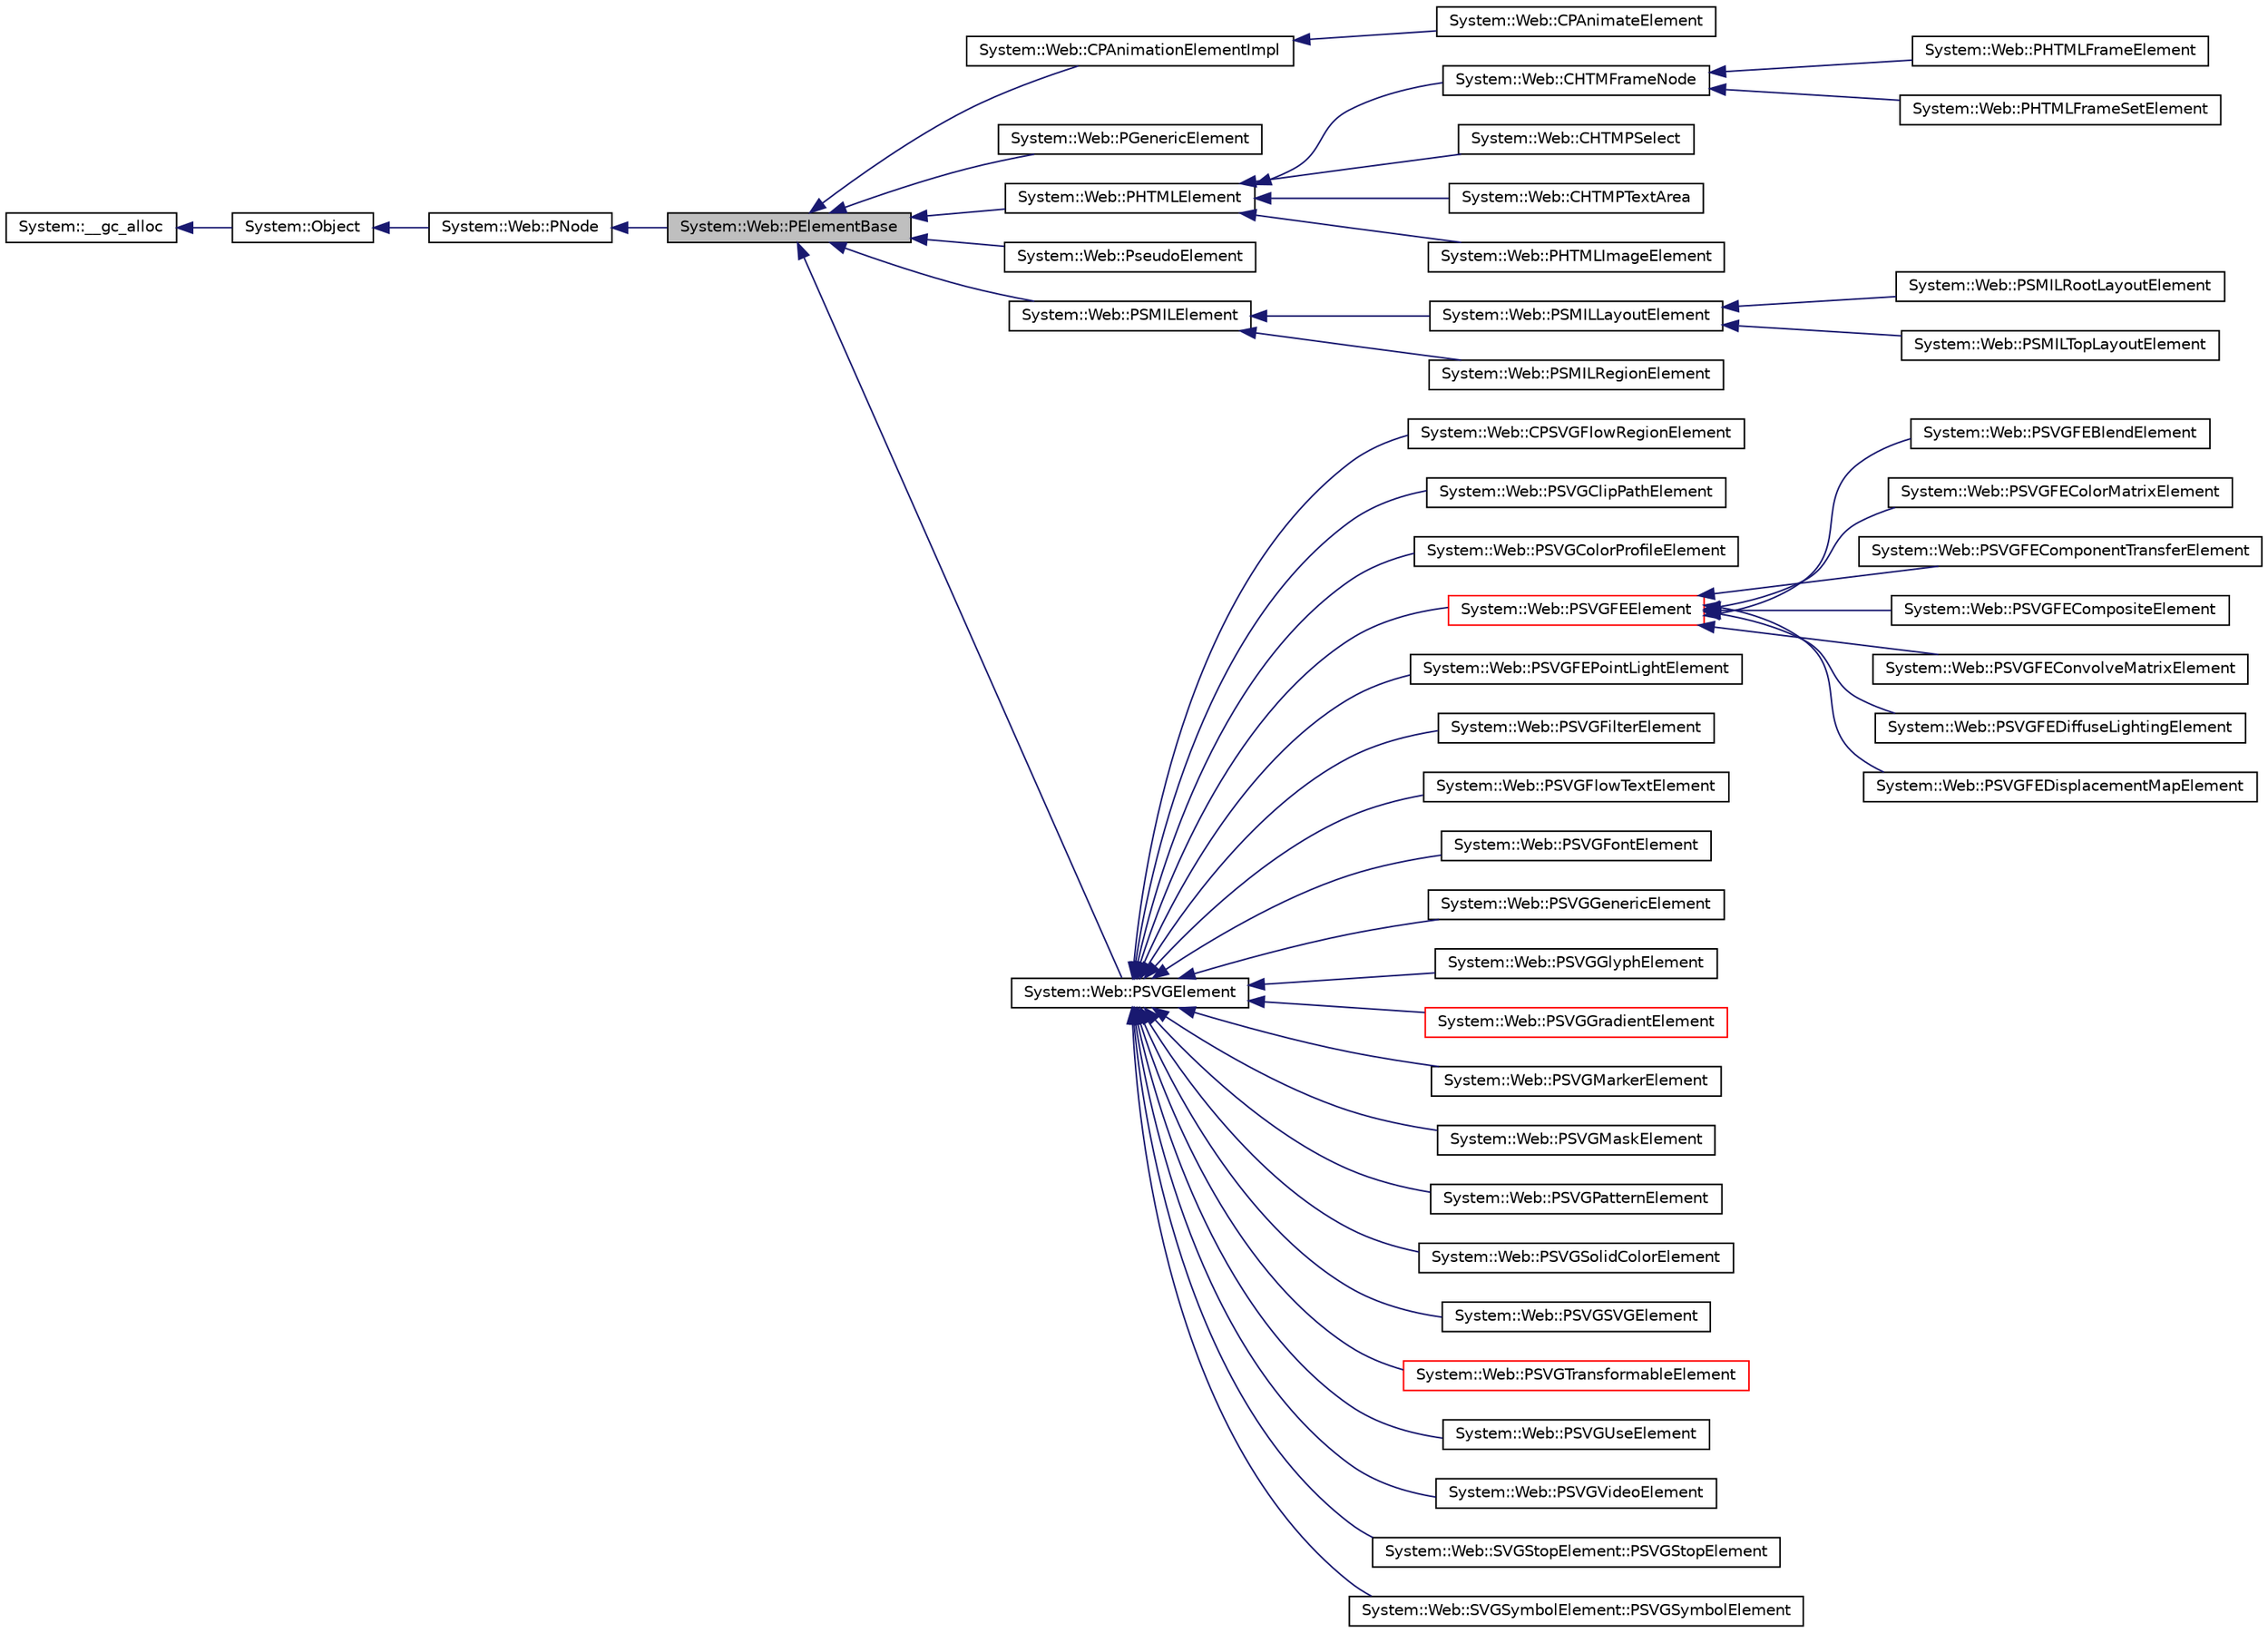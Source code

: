 digraph G
{
  edge [fontname="Helvetica",fontsize="10",labelfontname="Helvetica",labelfontsize="10"];
  node [fontname="Helvetica",fontsize="10",shape=record];
  rankdir="LR";
  Node1 [label="System::Web::PElementBase",height=0.2,width=0.4,color="black", fillcolor="grey75", style="filled" fontcolor="black"];
  Node2 -> Node1 [dir="back",color="midnightblue",fontsize="10",style="solid",fontname="Helvetica"];
  Node2 [label="System::Web::PNode",height=0.2,width=0.4,color="black", fillcolor="white", style="filled",URL="$class_system_1_1_web_1_1_p_node.html"];
  Node3 -> Node2 [dir="back",color="midnightblue",fontsize="10",style="solid",fontname="Helvetica"];
  Node3 [label="System::Object",height=0.2,width=0.4,color="black", fillcolor="white", style="filled",URL="$class_system_1_1_object.html"];
  Node4 -> Node3 [dir="back",color="midnightblue",fontsize="10",style="solid",fontname="Helvetica"];
  Node4 [label="System::__gc_alloc",height=0.2,width=0.4,color="black", fillcolor="white", style="filled",URL="$class_system_1_1____gc__alloc.html"];
  Node1 -> Node5 [dir="back",color="midnightblue",fontsize="10",style="solid",fontname="Helvetica"];
  Node5 [label="System::Web::CPAnimationElementImpl",height=0.2,width=0.4,color="black", fillcolor="white", style="filled",URL="$class_system_1_1_web_1_1_c_p_animation_element_impl.html"];
  Node5 -> Node6 [dir="back",color="midnightblue",fontsize="10",style="solid",fontname="Helvetica"];
  Node6 [label="System::Web::CPAnimateElement",height=0.2,width=0.4,color="black", fillcolor="white", style="filled",URL="$class_system_1_1_web_1_1_c_p_animate_element.html"];
  Node1 -> Node7 [dir="back",color="midnightblue",fontsize="10",style="solid",fontname="Helvetica"];
  Node7 [label="System::Web::PGenericElement",height=0.2,width=0.4,color="black", fillcolor="white", style="filled",URL="$class_system_1_1_web_1_1_p_generic_element.html"];
  Node1 -> Node8 [dir="back",color="midnightblue",fontsize="10",style="solid",fontname="Helvetica"];
  Node8 [label="System::Web::PHTMLElement",height=0.2,width=0.4,color="black", fillcolor="white", style="filled",URL="$class_system_1_1_web_1_1_p_h_t_m_l_element.html"];
  Node8 -> Node9 [dir="back",color="midnightblue",fontsize="10",style="solid",fontname="Helvetica"];
  Node9 [label="System::Web::CHTMFrameNode",height=0.2,width=0.4,color="black", fillcolor="white", style="filled",URL="$class_system_1_1_web_1_1_c_h_t_m_frame_node.html"];
  Node9 -> Node10 [dir="back",color="midnightblue",fontsize="10",style="solid",fontname="Helvetica"];
  Node10 [label="System::Web::PHTMLFrameElement",height=0.2,width=0.4,color="black", fillcolor="white", style="filled",URL="$class_system_1_1_web_1_1_p_h_t_m_l_frame_element.html"];
  Node9 -> Node11 [dir="back",color="midnightblue",fontsize="10",style="solid",fontname="Helvetica"];
  Node11 [label="System::Web::PHTMLFrameSetElement",height=0.2,width=0.4,color="black", fillcolor="white", style="filled",URL="$class_system_1_1_web_1_1_p_h_t_m_l_frame_set_element.html"];
  Node8 -> Node12 [dir="back",color="midnightblue",fontsize="10",style="solid",fontname="Helvetica"];
  Node12 [label="System::Web::CHTMPSelect",height=0.2,width=0.4,color="black", fillcolor="white", style="filled",URL="$class_system_1_1_web_1_1_c_h_t_m_p_select.html"];
  Node8 -> Node13 [dir="back",color="midnightblue",fontsize="10",style="solid",fontname="Helvetica"];
  Node13 [label="System::Web::CHTMPTextArea",height=0.2,width=0.4,color="black", fillcolor="white", style="filled",URL="$class_system_1_1_web_1_1_c_h_t_m_p_text_area.html"];
  Node8 -> Node14 [dir="back",color="midnightblue",fontsize="10",style="solid",fontname="Helvetica"];
  Node14 [label="System::Web::PHTMLImageElement",height=0.2,width=0.4,color="black", fillcolor="white", style="filled",URL="$class_system_1_1_web_1_1_p_h_t_m_l_image_element.html"];
  Node1 -> Node15 [dir="back",color="midnightblue",fontsize="10",style="solid",fontname="Helvetica"];
  Node15 [label="System::Web::PseudoElement",height=0.2,width=0.4,color="black", fillcolor="white", style="filled",URL="$class_system_1_1_web_1_1_pseudo_element.html"];
  Node1 -> Node16 [dir="back",color="midnightblue",fontsize="10",style="solid",fontname="Helvetica"];
  Node16 [label="System::Web::PSMILElement",height=0.2,width=0.4,color="black", fillcolor="white", style="filled",URL="$class_system_1_1_web_1_1_p_s_m_i_l_element.html"];
  Node16 -> Node17 [dir="back",color="midnightblue",fontsize="10",style="solid",fontname="Helvetica"];
  Node17 [label="System::Web::PSMILLayoutElement",height=0.2,width=0.4,color="black", fillcolor="white", style="filled",URL="$class_system_1_1_web_1_1_p_s_m_i_l_layout_element.html"];
  Node17 -> Node18 [dir="back",color="midnightblue",fontsize="10",style="solid",fontname="Helvetica"];
  Node18 [label="System::Web::PSMILRootLayoutElement",height=0.2,width=0.4,color="black", fillcolor="white", style="filled",URL="$class_system_1_1_web_1_1_p_s_m_i_l_root_layout_element.html"];
  Node17 -> Node19 [dir="back",color="midnightblue",fontsize="10",style="solid",fontname="Helvetica"];
  Node19 [label="System::Web::PSMILTopLayoutElement",height=0.2,width=0.4,color="black", fillcolor="white", style="filled",URL="$class_system_1_1_web_1_1_p_s_m_i_l_top_layout_element.html"];
  Node16 -> Node20 [dir="back",color="midnightblue",fontsize="10",style="solid",fontname="Helvetica"];
  Node20 [label="System::Web::PSMILRegionElement",height=0.2,width=0.4,color="black", fillcolor="white", style="filled",URL="$class_system_1_1_web_1_1_p_s_m_i_l_region_element.html"];
  Node1 -> Node21 [dir="back",color="midnightblue",fontsize="10",style="solid",fontname="Helvetica"];
  Node21 [label="System::Web::PSVGElement",height=0.2,width=0.4,color="black", fillcolor="white", style="filled",URL="$class_system_1_1_web_1_1_p_s_v_g_element.html"];
  Node21 -> Node22 [dir="back",color="midnightblue",fontsize="10",style="solid",fontname="Helvetica"];
  Node22 [label="System::Web::CPSVGFlowRegionElement",height=0.2,width=0.4,color="black", fillcolor="white", style="filled",URL="$class_system_1_1_web_1_1_c_p_s_v_g_flow_region_element.html"];
  Node21 -> Node23 [dir="back",color="midnightblue",fontsize="10",style="solid",fontname="Helvetica"];
  Node23 [label="System::Web::PSVGClipPathElement",height=0.2,width=0.4,color="black", fillcolor="white", style="filled",URL="$class_system_1_1_web_1_1_p_s_v_g_clip_path_element.html"];
  Node21 -> Node24 [dir="back",color="midnightblue",fontsize="10",style="solid",fontname="Helvetica"];
  Node24 [label="System::Web::PSVGColorProfileElement",height=0.2,width=0.4,color="black", fillcolor="white", style="filled",URL="$class_system_1_1_web_1_1_p_s_v_g_color_profile_element.html"];
  Node21 -> Node25 [dir="back",color="midnightblue",fontsize="10",style="solid",fontname="Helvetica"];
  Node25 [label="System::Web::PSVGFEElement",height=0.2,width=0.4,color="red", fillcolor="white", style="filled",URL="$class_system_1_1_web_1_1_p_s_v_g_f_e_element.html"];
  Node25 -> Node26 [dir="back",color="midnightblue",fontsize="10",style="solid",fontname="Helvetica"];
  Node26 [label="System::Web::PSVGFEBlendElement",height=0.2,width=0.4,color="black", fillcolor="white", style="filled",URL="$class_system_1_1_web_1_1_p_s_v_g_f_e_blend_element.html"];
  Node25 -> Node27 [dir="back",color="midnightblue",fontsize="10",style="solid",fontname="Helvetica"];
  Node27 [label="System::Web::PSVGFEColorMatrixElement",height=0.2,width=0.4,color="black", fillcolor="white", style="filled",URL="$class_system_1_1_web_1_1_p_s_v_g_f_e_color_matrix_element.html"];
  Node25 -> Node28 [dir="back",color="midnightblue",fontsize="10",style="solid",fontname="Helvetica"];
  Node28 [label="System::Web::PSVGFEComponentTransferElement",height=0.2,width=0.4,color="black", fillcolor="white", style="filled",URL="$class_system_1_1_web_1_1_p_s_v_g_f_e_component_transfer_element.html"];
  Node25 -> Node29 [dir="back",color="midnightblue",fontsize="10",style="solid",fontname="Helvetica"];
  Node29 [label="System::Web::PSVGFECompositeElement",height=0.2,width=0.4,color="black", fillcolor="white", style="filled",URL="$class_system_1_1_web_1_1_p_s_v_g_f_e_composite_element.html"];
  Node25 -> Node30 [dir="back",color="midnightblue",fontsize="10",style="solid",fontname="Helvetica"];
  Node30 [label="System::Web::PSVGFEConvolveMatrixElement",height=0.2,width=0.4,color="black", fillcolor="white", style="filled",URL="$class_system_1_1_web_1_1_p_s_v_g_f_e_convolve_matrix_element.html"];
  Node25 -> Node31 [dir="back",color="midnightblue",fontsize="10",style="solid",fontname="Helvetica"];
  Node31 [label="System::Web::PSVGFEDiffuseLightingElement",height=0.2,width=0.4,color="black", fillcolor="white", style="filled",URL="$class_system_1_1_web_1_1_p_s_v_g_f_e_diffuse_lighting_element.html"];
  Node25 -> Node32 [dir="back",color="midnightblue",fontsize="10",style="solid",fontname="Helvetica"];
  Node32 [label="System::Web::PSVGFEDisplacementMapElement",height=0.2,width=0.4,color="black", fillcolor="white", style="filled",URL="$class_system_1_1_web_1_1_p_s_v_g_f_e_displacement_map_element.html"];
  Node21 -> Node33 [dir="back",color="midnightblue",fontsize="10",style="solid",fontname="Helvetica"];
  Node33 [label="System::Web::PSVGFEPointLightElement",height=0.2,width=0.4,color="black", fillcolor="white", style="filled",URL="$class_system_1_1_web_1_1_p_s_v_g_f_e_point_light_element.html"];
  Node21 -> Node34 [dir="back",color="midnightblue",fontsize="10",style="solid",fontname="Helvetica"];
  Node34 [label="System::Web::PSVGFilterElement",height=0.2,width=0.4,color="black", fillcolor="white", style="filled",URL="$class_system_1_1_web_1_1_p_s_v_g_filter_element.html"];
  Node21 -> Node35 [dir="back",color="midnightblue",fontsize="10",style="solid",fontname="Helvetica"];
  Node35 [label="System::Web::PSVGFlowTextElement",height=0.2,width=0.4,color="black", fillcolor="white", style="filled",URL="$class_system_1_1_web_1_1_p_s_v_g_flow_text_element.html"];
  Node21 -> Node36 [dir="back",color="midnightblue",fontsize="10",style="solid",fontname="Helvetica"];
  Node36 [label="System::Web::PSVGFontElement",height=0.2,width=0.4,color="black", fillcolor="white", style="filled",URL="$class_system_1_1_web_1_1_p_s_v_g_font_element.html"];
  Node21 -> Node37 [dir="back",color="midnightblue",fontsize="10",style="solid",fontname="Helvetica"];
  Node37 [label="System::Web::PSVGGenericElement",height=0.2,width=0.4,color="black", fillcolor="white", style="filled",URL="$class_system_1_1_web_1_1_p_s_v_g_generic_element.html"];
  Node21 -> Node38 [dir="back",color="midnightblue",fontsize="10",style="solid",fontname="Helvetica"];
  Node38 [label="System::Web::PSVGGlyphElement",height=0.2,width=0.4,color="black", fillcolor="white", style="filled",URL="$class_system_1_1_web_1_1_p_s_v_g_glyph_element.html"];
  Node21 -> Node39 [dir="back",color="midnightblue",fontsize="10",style="solid",fontname="Helvetica"];
  Node39 [label="System::Web::PSVGGradientElement",height=0.2,width=0.4,color="red", fillcolor="white", style="filled",URL="$class_system_1_1_web_1_1_p_s_v_g_gradient_element.html"];
  Node21 -> Node40 [dir="back",color="midnightblue",fontsize="10",style="solid",fontname="Helvetica"];
  Node40 [label="System::Web::PSVGMarkerElement",height=0.2,width=0.4,color="black", fillcolor="white", style="filled",URL="$class_system_1_1_web_1_1_p_s_v_g_marker_element.html"];
  Node21 -> Node41 [dir="back",color="midnightblue",fontsize="10",style="solid",fontname="Helvetica"];
  Node41 [label="System::Web::PSVGMaskElement",height=0.2,width=0.4,color="black", fillcolor="white", style="filled",URL="$class_system_1_1_web_1_1_p_s_v_g_mask_element.html"];
  Node21 -> Node42 [dir="back",color="midnightblue",fontsize="10",style="solid",fontname="Helvetica"];
  Node42 [label="System::Web::PSVGPatternElement",height=0.2,width=0.4,color="black", fillcolor="white", style="filled",URL="$class_system_1_1_web_1_1_p_s_v_g_pattern_element.html"];
  Node21 -> Node43 [dir="back",color="midnightblue",fontsize="10",style="solid",fontname="Helvetica"];
  Node43 [label="System::Web::PSVGSolidColorElement",height=0.2,width=0.4,color="black", fillcolor="white", style="filled",URL="$class_system_1_1_web_1_1_p_s_v_g_solid_color_element.html"];
  Node21 -> Node44 [dir="back",color="midnightblue",fontsize="10",style="solid",fontname="Helvetica"];
  Node44 [label="System::Web::PSVGSVGElement",height=0.2,width=0.4,color="black", fillcolor="white", style="filled",URL="$class_system_1_1_web_1_1_p_s_v_g_s_v_g_element.html"];
  Node21 -> Node45 [dir="back",color="midnightblue",fontsize="10",style="solid",fontname="Helvetica"];
  Node45 [label="System::Web::PSVGTransformableElement",height=0.2,width=0.4,color="red", fillcolor="white", style="filled",URL="$class_system_1_1_web_1_1_p_s_v_g_transformable_element.html"];
  Node21 -> Node46 [dir="back",color="midnightblue",fontsize="10",style="solid",fontname="Helvetica"];
  Node46 [label="System::Web::PSVGUseElement",height=0.2,width=0.4,color="black", fillcolor="white", style="filled",URL="$class_system_1_1_web_1_1_p_s_v_g_use_element.html"];
  Node21 -> Node47 [dir="back",color="midnightblue",fontsize="10",style="solid",fontname="Helvetica"];
  Node47 [label="System::Web::PSVGVideoElement",height=0.2,width=0.4,color="black", fillcolor="white", style="filled",URL="$class_system_1_1_web_1_1_p_s_v_g_video_element.html"];
  Node21 -> Node48 [dir="back",color="midnightblue",fontsize="10",style="solid",fontname="Helvetica"];
  Node48 [label="System::Web::SVGStopElement::PSVGStopElement",height=0.2,width=0.4,color="black", fillcolor="white", style="filled",URL="$class_system_1_1_web_1_1_s_v_g_stop_element_1_1_p_s_v_g_stop_element.html"];
  Node21 -> Node49 [dir="back",color="midnightblue",fontsize="10",style="solid",fontname="Helvetica"];
  Node49 [label="System::Web::SVGSymbolElement::PSVGSymbolElement",height=0.2,width=0.4,color="black", fillcolor="white", style="filled",URL="$class_system_1_1_web_1_1_s_v_g_symbol_element_1_1_p_s_v_g_symbol_element.html"];
}
